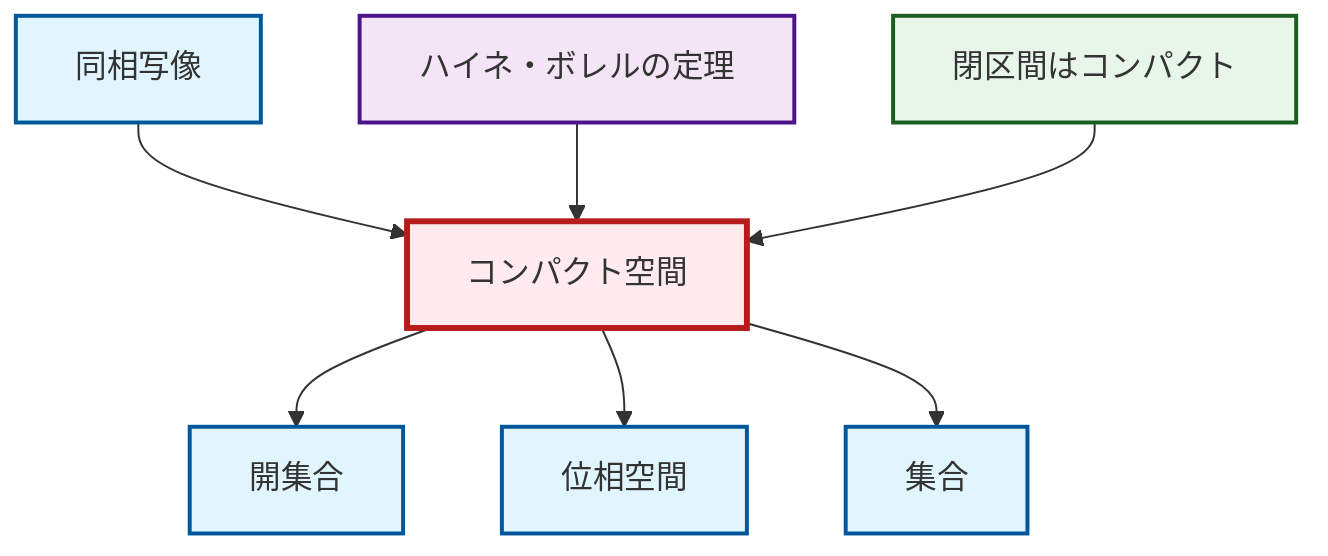 graph TD
    classDef definition fill:#e1f5fe,stroke:#01579b,stroke-width:2px
    classDef theorem fill:#f3e5f5,stroke:#4a148c,stroke-width:2px
    classDef axiom fill:#fff3e0,stroke:#e65100,stroke-width:2px
    classDef example fill:#e8f5e9,stroke:#1b5e20,stroke-width:2px
    classDef current fill:#ffebee,stroke:#b71c1c,stroke-width:3px
    def-compact["コンパクト空間"]:::definition
    thm-heine-borel["ハイネ・ボレルの定理"]:::theorem
    def-topological-space["位相空間"]:::definition
    def-homeomorphism["同相写像"]:::definition
    def-open-set["開集合"]:::definition
    def-set["集合"]:::definition
    ex-closed-interval-compact["閉区間はコンパクト"]:::example
    def-homeomorphism --> def-compact
    def-compact --> def-open-set
    thm-heine-borel --> def-compact
    def-compact --> def-topological-space
    ex-closed-interval-compact --> def-compact
    def-compact --> def-set
    class def-compact current